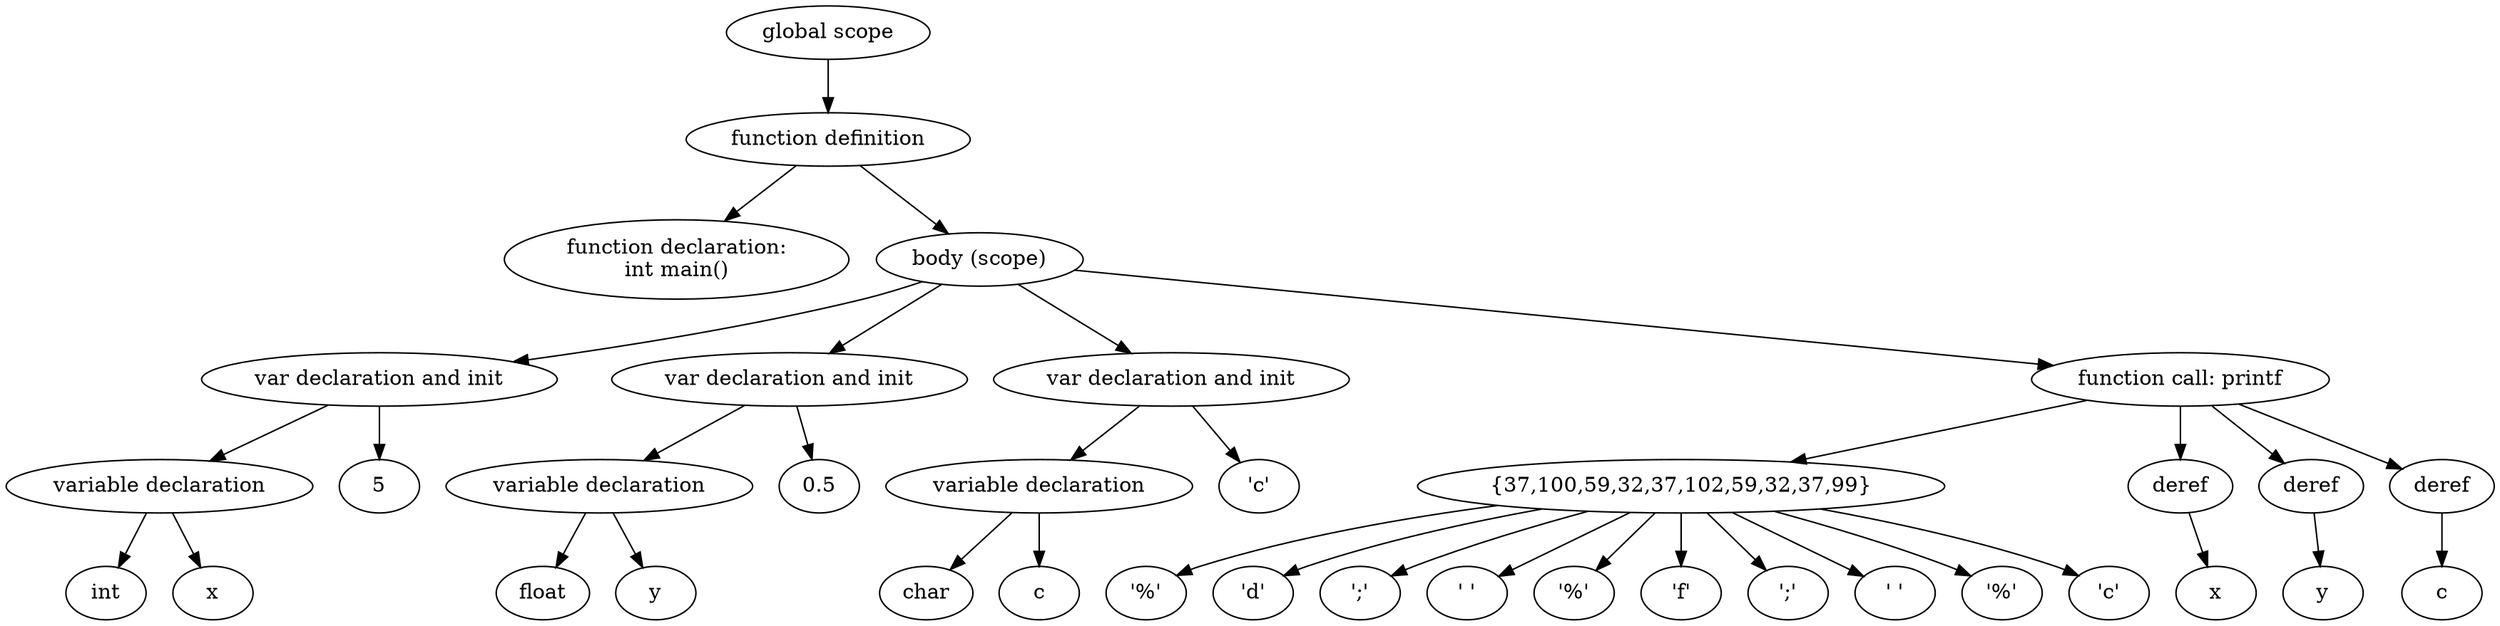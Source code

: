 digraph "Abstract Syntax Tree" {
	140480000606512 [label="function declaration:
int main()"]
	140480000607232 -> 140480000606512
	140480000608480 [label=int]
	140480000609536 -> 140480000608480
	140480000609488 [label=x]
	140480000609536 -> 140480000609488
	140480000609536 [label="variable declaration"]
	140480000947968 -> 140480000609536
	140480001163712 [label=5]
	140480000947968 -> 140480001163712
	140480000947968 [label="var declaration and init"]
	140480000608192 -> 140480000947968
	140480000908592 [label=float]
	140480000256272 -> 140480000908592
	140480000609440 [label=y]
	140480000256272 -> 140480000609440
	140480000256272 [label="variable declaration"]
	140480000254976 -> 140480000256272
	140480000256320 [label=0.5]
	140480000254976 -> 140480000256320
	140480000254976 [label="var declaration and init"]
	140480000608192 -> 140480000254976
	140480000255120 [label=char]
	140480000796944 -> 140480000255120
	140480000255696 [label=c]
	140480000796944 -> 140480000255696
	140480000796944 [label="variable declaration"]
	140480001062272 -> 140480000796944
	140480001061120 [label="'c'"]
	140480001062272 -> 140480001061120
	140480001062272 [label="var declaration and init"]
	140480000608192 -> 140480001062272
	140480001063376 [label="'%'"]
	140480000271216 -> 140480001063376
	140480000270880 [label="'d'"]
	140480000271216 -> 140480000270880
	140480000272656 [label="';'"]
	140480000271216 -> 140480000272656
	140480000271504 [label="' '"]
	140480000271216 -> 140480000271504
	140480000271072 [label="'%'"]
	140480000271216 -> 140480000271072
	140480000270400 [label="'f'"]
	140480000271216 -> 140480000270400
	140480000273568 [label="';'"]
	140480000271216 -> 140480000273568
	140480000272944 [label="' '"]
	140480000271216 -> 140480000272944
	140480000271168 [label="'%'"]
	140480000271216 -> 140480000271168
	140480000272848 [label="'c'"]
	140480000271216 -> 140480000272848
	140480000271216 [label="{37,100,59,32,37,102,59,32,37,99}"]
	140480000797856 -> 140480000271216
	140480000272080 [label=x]
	140480000273376 -> 140480000272080
	140480000273376 [label=deref]
	140480000797856 -> 140480000273376
	140480000273040 [label=y]
	140480000270832 -> 140480000273040
	140480000270832 [label=deref]
	140480000797856 -> 140480000270832
	140480000270496 [label=c]
	140480000270448 -> 140480000270496
	140480000270448 [label=deref]
	140480000797856 -> 140480000270448
	140480000797856 [label="function call: printf"]
	140480000608192 -> 140480000797856
	140480000608192 [label="body (scope)"]
	140480000607232 -> 140480000608192
	140480000607232 [label="function definition"]
	140480001465744 -> 140480000607232
	140480001465744 [label="global scope"]
}
